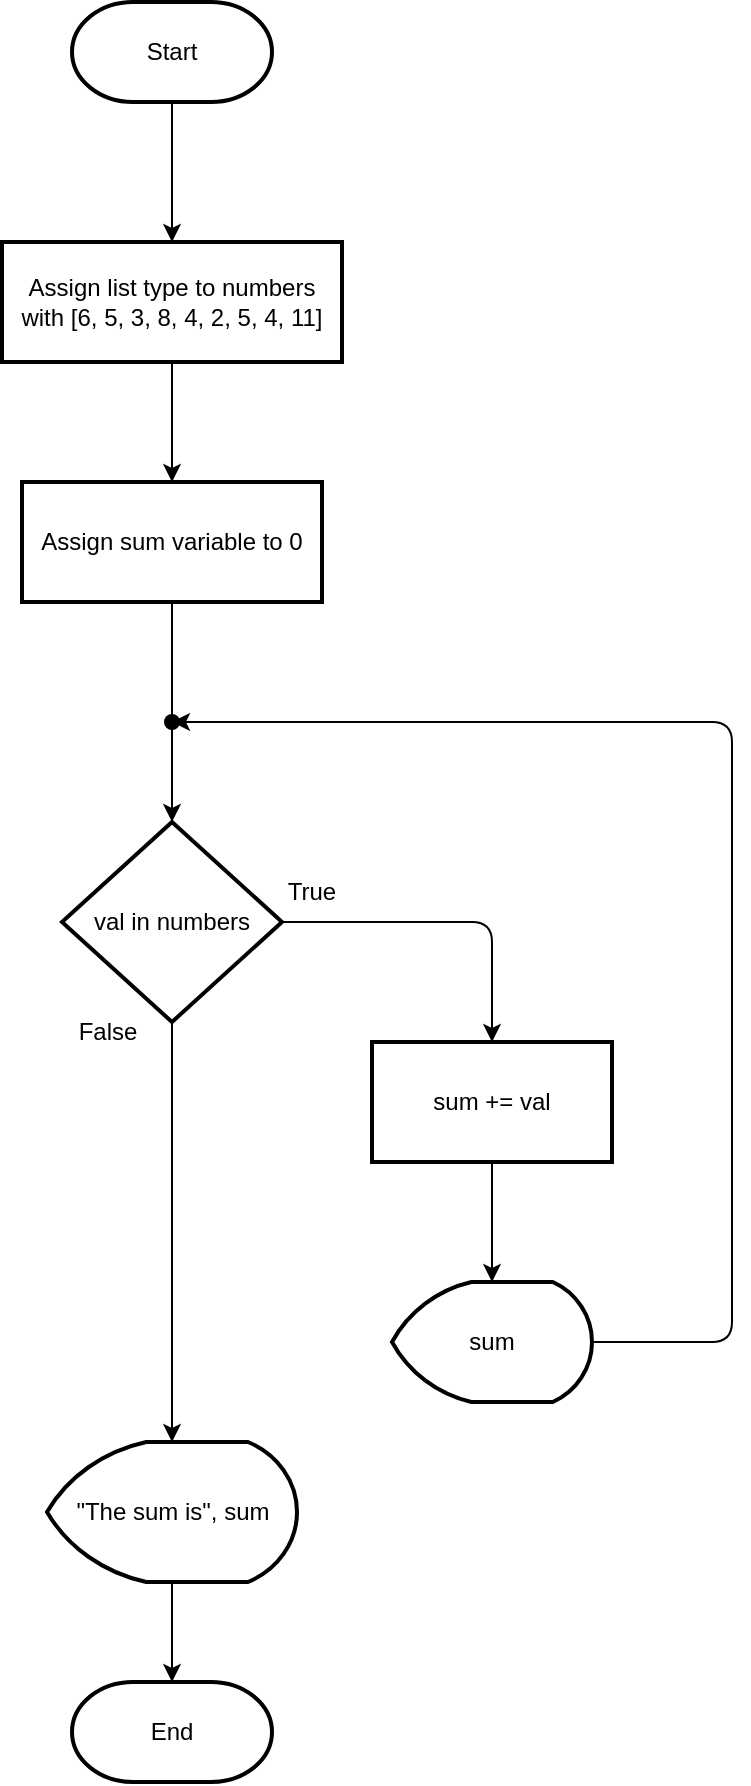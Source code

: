 <mxfile>
    <diagram id="REPIZaT-X-CVc6VJua7Y" name="Page-1">
        <mxGraphModel dx="1614" dy="534" grid="1" gridSize="10" guides="1" tooltips="1" connect="1" arrows="1" fold="1" page="1" pageScale="1" pageWidth="850" pageHeight="1100" math="0" shadow="0">
            <root>
                <mxCell id="0"/>
                <mxCell id="1" parent="0"/>
                <mxCell id="4" value="" style="edgeStyle=none;html=1;" edge="1" parent="1" source="2" target="3">
                    <mxGeometry relative="1" as="geometry"/>
                </mxCell>
                <mxCell id="2" value="Start" style="strokeWidth=2;html=1;shape=mxgraph.flowchart.terminator;whiteSpace=wrap;" vertex="1" parent="1">
                    <mxGeometry x="390" y="40" width="100" height="50" as="geometry"/>
                </mxCell>
                <mxCell id="6" value="" style="edgeStyle=none;html=1;" edge="1" parent="1" source="3" target="5">
                    <mxGeometry relative="1" as="geometry"/>
                </mxCell>
                <mxCell id="3" value="Assign list type to numbers with [6, 5, 3, 8, 4, 2, 5, 4, 11]" style="whiteSpace=wrap;html=1;strokeWidth=2;" vertex="1" parent="1">
                    <mxGeometry x="355" y="160" width="170" height="60" as="geometry"/>
                </mxCell>
                <mxCell id="8" value="" style="edgeStyle=none;html=1;" edge="1" parent="1" source="5" target="7">
                    <mxGeometry relative="1" as="geometry"/>
                </mxCell>
                <mxCell id="5" value="Assign sum variable to 0" style="whiteSpace=wrap;html=1;strokeWidth=2;" vertex="1" parent="1">
                    <mxGeometry x="365" y="280" width="150" height="60" as="geometry"/>
                </mxCell>
                <mxCell id="10" value="" style="edgeStyle=none;html=1;" edge="1" parent="1" source="7" target="9">
                    <mxGeometry relative="1" as="geometry">
                        <Array as="points">
                            <mxPoint x="600" y="500"/>
                        </Array>
                    </mxGeometry>
                </mxCell>
                <mxCell id="18" value="" style="edgeStyle=none;html=1;" edge="1" parent="1" source="7" target="17">
                    <mxGeometry relative="1" as="geometry"/>
                </mxCell>
                <mxCell id="7" value="val in numbers" style="rhombus;whiteSpace=wrap;html=1;strokeWidth=2;" vertex="1" parent="1">
                    <mxGeometry x="385" y="450" width="110" height="100" as="geometry"/>
                </mxCell>
                <mxCell id="12" value="" style="edgeStyle=none;html=1;" edge="1" parent="1" source="9" target="11">
                    <mxGeometry relative="1" as="geometry"/>
                </mxCell>
                <mxCell id="9" value="sum += val" style="whiteSpace=wrap;html=1;strokeWidth=2;" vertex="1" parent="1">
                    <mxGeometry x="540" y="560" width="120" height="60" as="geometry"/>
                </mxCell>
                <mxCell id="15" value="" style="edgeStyle=none;html=1;" edge="1" parent="1" source="11" target="14">
                    <mxGeometry relative="1" as="geometry">
                        <Array as="points">
                            <mxPoint x="720" y="710"/>
                            <mxPoint x="720" y="400"/>
                        </Array>
                    </mxGeometry>
                </mxCell>
                <mxCell id="11" value="sum" style="strokeWidth=2;html=1;shape=mxgraph.flowchart.display;whiteSpace=wrap;" vertex="1" parent="1">
                    <mxGeometry x="550" y="680" width="100" height="60" as="geometry"/>
                </mxCell>
                <mxCell id="13" value="True" style="text;html=1;strokeColor=none;fillColor=none;align=center;verticalAlign=middle;whiteSpace=wrap;rounded=0;" vertex="1" parent="1">
                    <mxGeometry x="480" y="470" width="60" height="30" as="geometry"/>
                </mxCell>
                <mxCell id="14" value="" style="shape=waypoint;sketch=0;size=6;pointerEvents=1;points=[];fillColor=default;resizable=0;rotatable=0;perimeter=centerPerimeter;snapToPoint=1;strokeWidth=2;" vertex="1" parent="1">
                    <mxGeometry x="420" y="380" width="40" height="40" as="geometry"/>
                </mxCell>
                <mxCell id="21" value="" style="edgeStyle=none;html=1;" edge="1" parent="1" source="17" target="20">
                    <mxGeometry relative="1" as="geometry"/>
                </mxCell>
                <mxCell id="17" value="&quot;The sum is&quot;, sum" style="strokeWidth=2;html=1;shape=mxgraph.flowchart.display;whiteSpace=wrap;" vertex="1" parent="1">
                    <mxGeometry x="377.5" y="760" width="125" height="70" as="geometry"/>
                </mxCell>
                <mxCell id="19" value="False" style="text;html=1;strokeColor=none;fillColor=none;align=center;verticalAlign=middle;whiteSpace=wrap;rounded=0;" vertex="1" parent="1">
                    <mxGeometry x="377.5" y="540" width="60" height="30" as="geometry"/>
                </mxCell>
                <mxCell id="20" value="End" style="strokeWidth=2;html=1;shape=mxgraph.flowchart.terminator;whiteSpace=wrap;" vertex="1" parent="1">
                    <mxGeometry x="390" y="880" width="100" height="50" as="geometry"/>
                </mxCell>
            </root>
        </mxGraphModel>
    </diagram>
</mxfile>